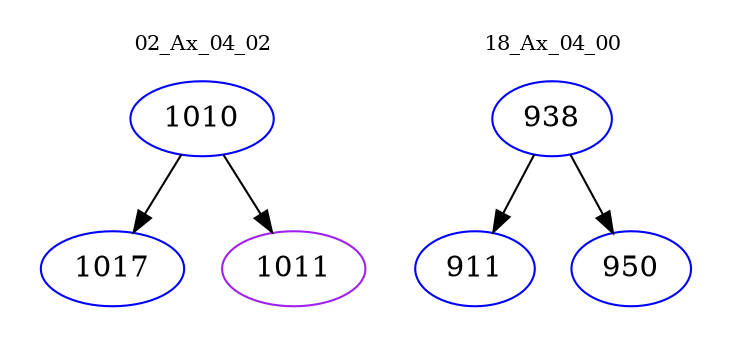 digraph{
subgraph cluster_0 {
color = white
label = "02_Ax_04_02";
fontsize=10;
T0_1010 [label="1010", color="blue"]
T0_1010 -> T0_1017 [color="black"]
T0_1017 [label="1017", color="blue"]
T0_1010 -> T0_1011 [color="black"]
T0_1011 [label="1011", color="purple"]
}
subgraph cluster_1 {
color = white
label = "18_Ax_04_00";
fontsize=10;
T1_938 [label="938", color="blue"]
T1_938 -> T1_911 [color="black"]
T1_911 [label="911", color="blue"]
T1_938 -> T1_950 [color="black"]
T1_950 [label="950", color="blue"]
}
}
